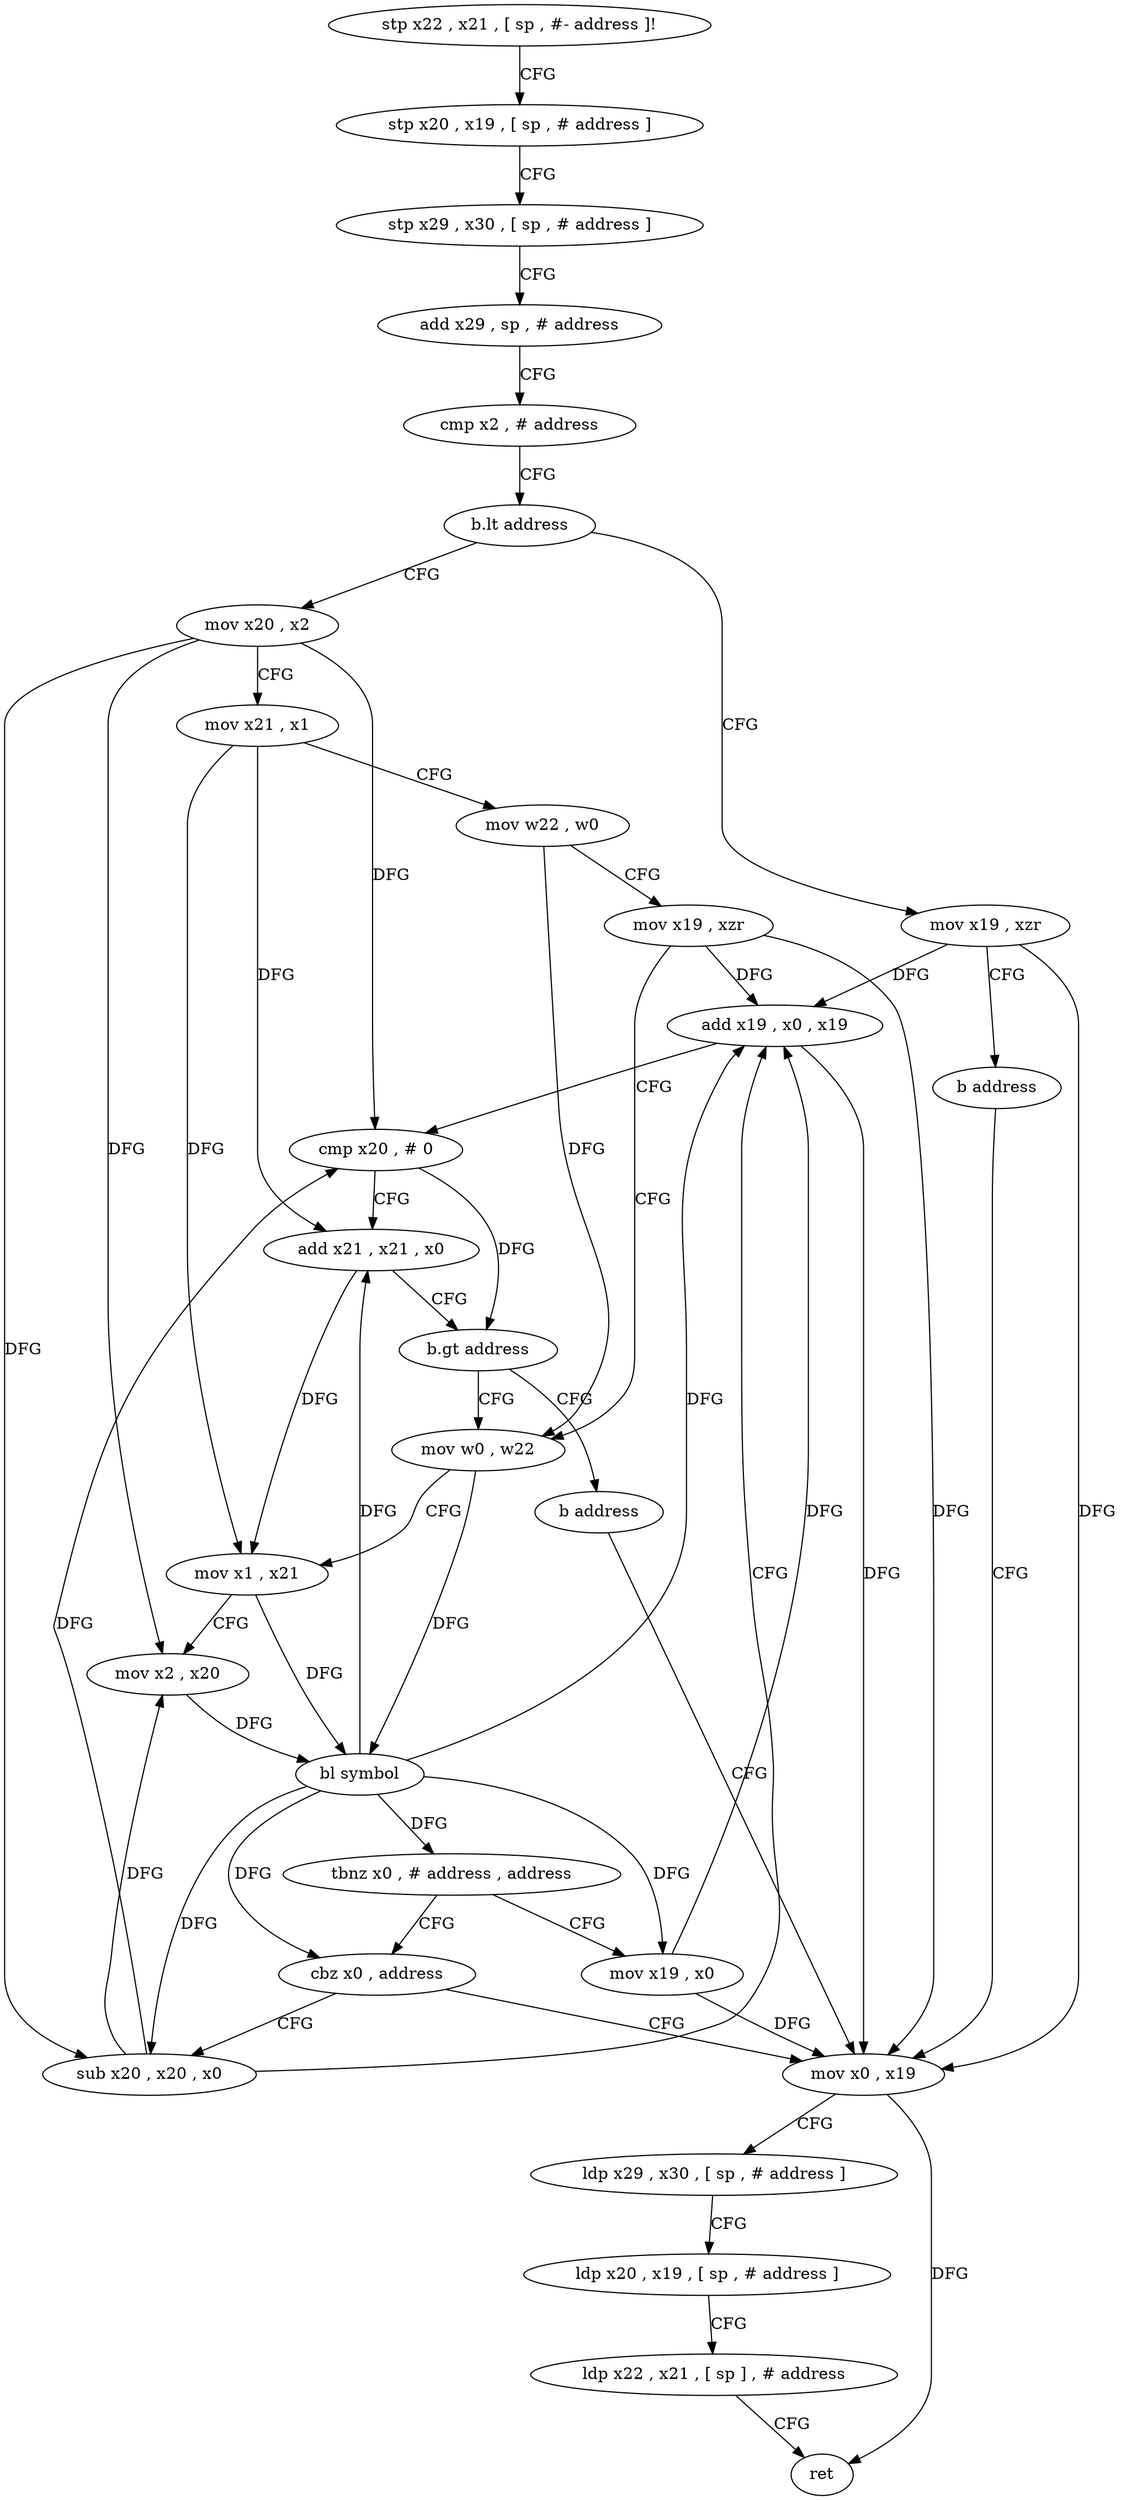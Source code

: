 digraph "func" {
"4211224" [label = "stp x22 , x21 , [ sp , #- address ]!" ]
"4211228" [label = "stp x20 , x19 , [ sp , # address ]" ]
"4211232" [label = "stp x29 , x30 , [ sp , # address ]" ]
"4211236" [label = "add x29 , sp , # address" ]
"4211240" [label = "cmp x2 , # address" ]
"4211244" [label = "b.lt address" ]
"4211312" [label = "mov x19 , xzr" ]
"4211248" [label = "mov x20 , x2" ]
"4211316" [label = "b address" ]
"4211324" [label = "mov x0 , x19" ]
"4211252" [label = "mov x21 , x1" ]
"4211256" [label = "mov w22 , w0" ]
"4211260" [label = "mov x19 , xzr" ]
"4211264" [label = "mov w0 , w22" ]
"4211328" [label = "ldp x29 , x30 , [ sp , # address ]" ]
"4211332" [label = "ldp x20 , x19 , [ sp , # address ]" ]
"4211336" [label = "ldp x22 , x21 , [ sp ] , # address" ]
"4211340" [label = "ret" ]
"4211320" [label = "mov x19 , x0" ]
"4211284" [label = "cbz x0 , address" ]
"4211288" [label = "sub x20 , x20 , x0" ]
"4211292" [label = "add x19 , x0 , x19" ]
"4211296" [label = "cmp x20 , # 0" ]
"4211300" [label = "add x21 , x21 , x0" ]
"4211304" [label = "b.gt address" ]
"4211308" [label = "b address" ]
"4211268" [label = "mov x1 , x21" ]
"4211272" [label = "mov x2 , x20" ]
"4211276" [label = "bl symbol" ]
"4211280" [label = "tbnz x0 , # address , address" ]
"4211224" -> "4211228" [ label = "CFG" ]
"4211228" -> "4211232" [ label = "CFG" ]
"4211232" -> "4211236" [ label = "CFG" ]
"4211236" -> "4211240" [ label = "CFG" ]
"4211240" -> "4211244" [ label = "CFG" ]
"4211244" -> "4211312" [ label = "CFG" ]
"4211244" -> "4211248" [ label = "CFG" ]
"4211312" -> "4211316" [ label = "CFG" ]
"4211312" -> "4211324" [ label = "DFG" ]
"4211312" -> "4211292" [ label = "DFG" ]
"4211248" -> "4211252" [ label = "CFG" ]
"4211248" -> "4211272" [ label = "DFG" ]
"4211248" -> "4211288" [ label = "DFG" ]
"4211248" -> "4211296" [ label = "DFG" ]
"4211316" -> "4211324" [ label = "CFG" ]
"4211324" -> "4211328" [ label = "CFG" ]
"4211324" -> "4211340" [ label = "DFG" ]
"4211252" -> "4211256" [ label = "CFG" ]
"4211252" -> "4211268" [ label = "DFG" ]
"4211252" -> "4211300" [ label = "DFG" ]
"4211256" -> "4211260" [ label = "CFG" ]
"4211256" -> "4211264" [ label = "DFG" ]
"4211260" -> "4211264" [ label = "CFG" ]
"4211260" -> "4211324" [ label = "DFG" ]
"4211260" -> "4211292" [ label = "DFG" ]
"4211264" -> "4211268" [ label = "CFG" ]
"4211264" -> "4211276" [ label = "DFG" ]
"4211328" -> "4211332" [ label = "CFG" ]
"4211332" -> "4211336" [ label = "CFG" ]
"4211336" -> "4211340" [ label = "CFG" ]
"4211320" -> "4211324" [ label = "DFG" ]
"4211320" -> "4211292" [ label = "DFG" ]
"4211284" -> "4211324" [ label = "CFG" ]
"4211284" -> "4211288" [ label = "CFG" ]
"4211288" -> "4211292" [ label = "CFG" ]
"4211288" -> "4211272" [ label = "DFG" ]
"4211288" -> "4211296" [ label = "DFG" ]
"4211292" -> "4211296" [ label = "CFG" ]
"4211292" -> "4211324" [ label = "DFG" ]
"4211296" -> "4211300" [ label = "CFG" ]
"4211296" -> "4211304" [ label = "DFG" ]
"4211300" -> "4211304" [ label = "CFG" ]
"4211300" -> "4211268" [ label = "DFG" ]
"4211304" -> "4211264" [ label = "CFG" ]
"4211304" -> "4211308" [ label = "CFG" ]
"4211308" -> "4211324" [ label = "CFG" ]
"4211268" -> "4211272" [ label = "CFG" ]
"4211268" -> "4211276" [ label = "DFG" ]
"4211272" -> "4211276" [ label = "DFG" ]
"4211276" -> "4211280" [ label = "DFG" ]
"4211276" -> "4211320" [ label = "DFG" ]
"4211276" -> "4211284" [ label = "DFG" ]
"4211276" -> "4211288" [ label = "DFG" ]
"4211276" -> "4211292" [ label = "DFG" ]
"4211276" -> "4211300" [ label = "DFG" ]
"4211280" -> "4211320" [ label = "CFG" ]
"4211280" -> "4211284" [ label = "CFG" ]
}
